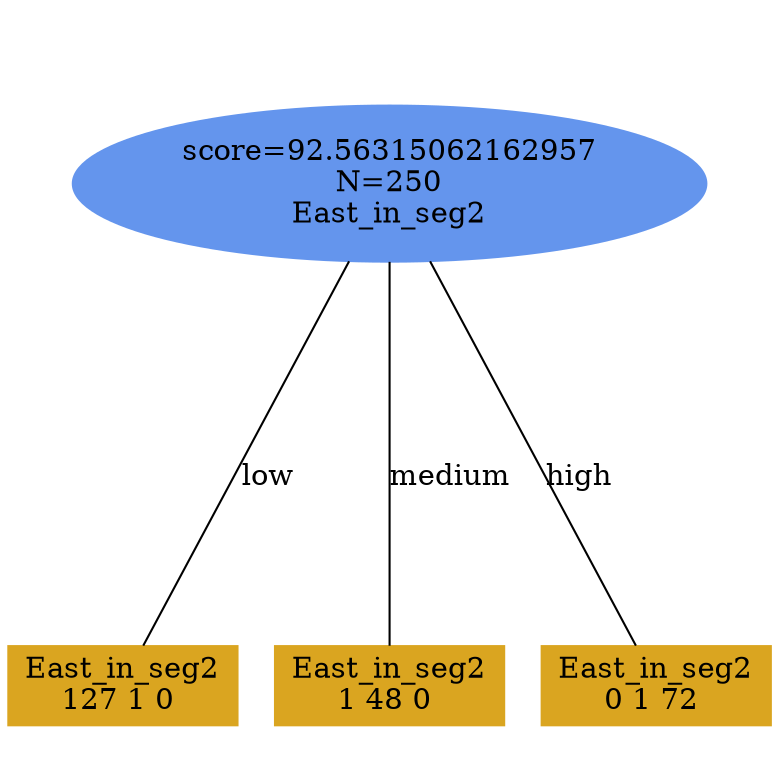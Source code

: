 digraph "DD" {
size = "7.5,10"
ratio=1.0;
center = true;
edge [dir = none];
{ rank = same; node [shape=ellipse, style=filled, color=cornflowerblue];"2154" [label="score=92.56315062162957\nN=250\nEast_in_seg2"];}
{ rank = same; node [shape=box, style=filled, color=goldenrod];"2155" [label="East_in_seg2\n127 1 0 "];}
{ rank = same; node [shape=box, style=filled, color=goldenrod];"2156" [label="East_in_seg2\n1 48 0 "];}
{ rank = same; node [shape=box, style=filled, color=goldenrod];"2157" [label="East_in_seg2\n0 1 72 "];}
"2154" -> "2155" [label = "low"];
"2154" -> "2156" [label = "medium"];
"2154" -> "2157" [label = "high"];

}